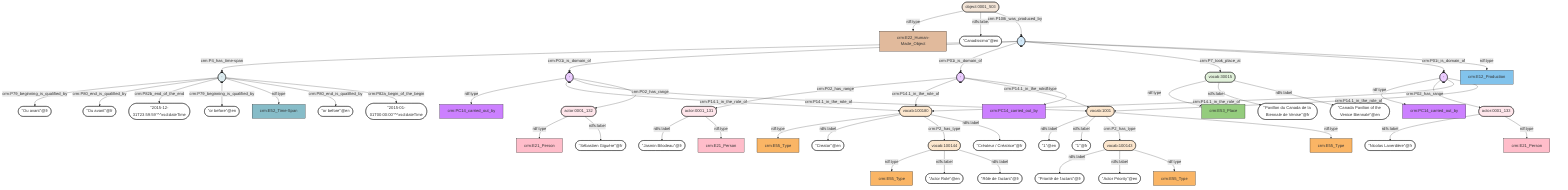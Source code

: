 flowchart TD
classDef Literal fill:#ffffff,stroke:#000000;
classDef Literal_URI fill:,stroke:;
classDef E1_CRM_Entity fill:#ffffff,stroke:#000000;
classDef E1_CRM_Entity_URI fill:#ffffff,stroke:#000000;
classDef E2_Temporal_Entity fill:#82c3ec,stroke:#000000;
classDef E2_Temporal_Entity_URI fill:#d2e9f9,stroke:#000000;
classDef E55_Type fill:#fab565,stroke:#000000;
classDef E55_Type_URI fill:#fde7ce,stroke:#000000;
classDef E52_Time-Span fill:#86bcc8,stroke:#000000;
classDef E52_Time-Span_URI fill:#dcebef,stroke:#000000;
classDef E41_Appellation fill:#fef3ba,stroke:#000000;
classDef E41_Appellation_URI fill:#fffae6,stroke:#000000;
classDef E53_Place fill:#94cc7d,stroke:#000000;
classDef E53_Place_URI fill:#e1f1da,stroke:#000000;
classDef E77_Persistent_Item fill:#ffffff,stroke:#000000;
classDef E77_Persistent_Item_URI fill:#ffffff,stroke:#000000;
classDef E28_Conceptual_Object fill:#fddc34,stroke:#000000;
classDef E28_Conceptual_Object_URI fill:#fef6cd,stroke:#000000;
classDef E18_Physical_Thing fill:#e1ba9c,stroke:#000000;
classDef E18_Physical_Thing_URI fill:#f3e5d8,stroke:#000000;
classDef E39_Actor fill:#ffbdca,stroke:#000000;
classDef E39_Actor_URI fill:#ffe6eb,stroke:#000000;
classDef PC0_Typed_CRM_Property fill:#cc80ff,stroke:#000000;
classDef PC0_Typed_CRM_Property_URI fill:#ebccff,stroke:#000000;
classDef Multi fill:#cccccc,stroke:#000000;
classDef Multi_URI fill:#cccccc,stroke:#000000;
0(["-"]) -->|crm:P79_beginning_is_qualified_by| 1(["''Ou avant''@fr"]):::Literal
2(["-"]) -->|crm:P02_has_range| 3(["actor:0001_131"])
0(["-"]) -->|crm:P80_end_is_qualified_by| 4(["''Ou avant''@fr"]):::Literal
5(["-"]) -->|crm:P4_has_time-span| 0(["-"])
6(["vocab:100180"]):::E55_Type_URI -->|rdf:type| 7["crm:E55_Type"]:::E55_Type
8(["object:0001_503"]):::E18_Physical_Thing_URI -->|rdf:type| 9["crm:E22_Human-Made_Object"]:::E18_Physical_Thing
2(["-"]) -->|crm:P14.1_in_the_role_of| 6(["vocab:100180"])
10(["vocab:1001"]) -->|rdfs:label| 11(["''1''@en"]):::Literal
5(["-"]) -->|crm:P01i_is_domain_of| 12(["-"])
10(["vocab:1001"]) -->|rdfs:label| 13(["''1''@fr"]):::Literal
10(["vocab:1001"]) -->|crm:P2_has_type| 14(["vocab:100143"])
15(["actor:0001_132"]):::E39_Actor_URI -->|rdf:type| 16["crm:E21_Person"]:::E39_Actor
0(["-"]) -->|crm:P82b_end_of_the_end| 17(["''2015-12-31T23:59:59''^^xsd:dateTime"]):::Literal
6(["vocab:100180"]) -->|rdfs:label| 18(["''Creator''@en"]):::Literal
19(["actor:0001_133"]) -->|rdfs:label| 20(["''Nicolas Laverdière''@fr"]):::Literal
10(["vocab:1001"]):::E55_Type_URI -->|rdf:type| 21["crm:E55_Type"]:::E55_Type
22(["-"]):::PC0_Typed_CRM_Property_URI -->|rdf:type| 23["crm:PC14_carried_out_by"]:::PC0_Typed_CRM_Property
8(["object:0001_503"]) -->|rdfs:label| 24(["''Canadissimo''@en"]):::Literal
0(["-"]) -->|crm:P79_beginning_is_qualified_by| 25(["''or before''@en"]):::Literal
26(["vocab:30015"]):::E53_Place_URI -->|rdf:type| 27["crm:E53_Place"]:::E53_Place
12(["-"]):::PC0_Typed_CRM_Property_URI -->|rdf:type| 28["crm:PC14_carried_out_by"]:::PC0_Typed_CRM_Property
6(["vocab:100180"]) -->|crm:P2_has_type| 29(["vocab:100144"])
29(["vocab:100144"]):::E55_Type_URI -->|rdf:type| 30["crm:E55_Type"]:::E55_Type
0(["-"]):::E52_Time-Span_URI -->|rdf:type| 31["crm:E52_Time-Span"]:::E52_Time-Span
22(["-"]) -->|crm:P02_has_range| 19(["actor:0001_133"])
14(["vocab:100143"]) -->|rdfs:label| 32(["''Priorité de l'actant''@fr"]):::Literal
2(["-"]) -->|crm:P14.1_in_the_role_of| 10(["vocab:1001"])
0(["-"]) -->|crm:P80_end_is_qualified_by| 33(["''or before''@en"]):::Literal
14(["vocab:100143"]) -->|rdfs:label| 34(["''Actor Priority''@en"]):::Literal
22(["-"]) -->|crm:P14.1_in_the_role_of| 6(["vocab:100180"])
6(["vocab:100180"]) -->|rdfs:label| 35(["''Créateur / Créatrice''@fr"]):::Literal
29(["vocab:100144"]) -->|rdfs:label| 36(["''Actor Role''@en"]):::Literal
26(["vocab:30015"]) -->|rdfs:label| 37(["''Pavillon du Canada de la Biennale de Venise''@fr"]):::Literal
3(["actor:0001_131"]) -->|rdfs:label| 38(["''Jasmin Bilodeau''@fr"]):::Literal
12(["-"]) -->|crm:P14.1_in_the_role_of| 6(["vocab:100180"])
14(["vocab:100143"]):::E55_Type_URI -->|rdf:type| 39["crm:E55_Type"]:::E55_Type
12(["-"]) -->|crm:P14.1_in_the_role_of| 10(["vocab:1001"])
29(["vocab:100144"]) -->|rdfs:label| 40(["''Rôle de l'actant''@fr"]):::Literal
8(["object:0001_503"]) -->|crm:P108i_was_produced_by| 5(["-"])
26(["vocab:30015"]) -->|rdfs:label| 41(["''Canada Pavilion of the Venice Biennale''@en"]):::Literal
0(["-"]) -->|crm:P82a_begin_of_the_begin| 42(["''2015-01-01T00:00:00''^^xsd:dateTime"]):::Literal
5(["-"]) -->|crm:P01i_is_domain_of| 2(["-"])
2(["-"]):::PC0_Typed_CRM_Property_URI -->|rdf:type| 43["crm:PC14_carried_out_by"]:::PC0_Typed_CRM_Property
5(["-"]) -->|crm:P7_took_place_at| 26(["vocab:30015"])
12(["-"]) -->|crm:P02_has_range| 15(["actor:0001_132"])
3(["actor:0001_131"]):::E39_Actor_URI -->|rdf:type| 44["crm:E21_Person"]:::E39_Actor
15(["actor:0001_132"]) -->|rdfs:label| 45(["''Sébastien Giguère''@fr"]):::Literal
5(["-"]) -->|crm:P01i_is_domain_of| 22(["-"])
22(["-"]) -->|crm:P14.1_in_the_role_of| 10(["vocab:1001"])
19(["actor:0001_133"]):::E39_Actor_URI -->|rdf:type| 46["crm:E21_Person"]:::E39_Actor
5(["-"]):::E2_Temporal_Entity_URI -->|rdf:type| 47["crm:E12_Production"]:::E2_Temporal_Entity